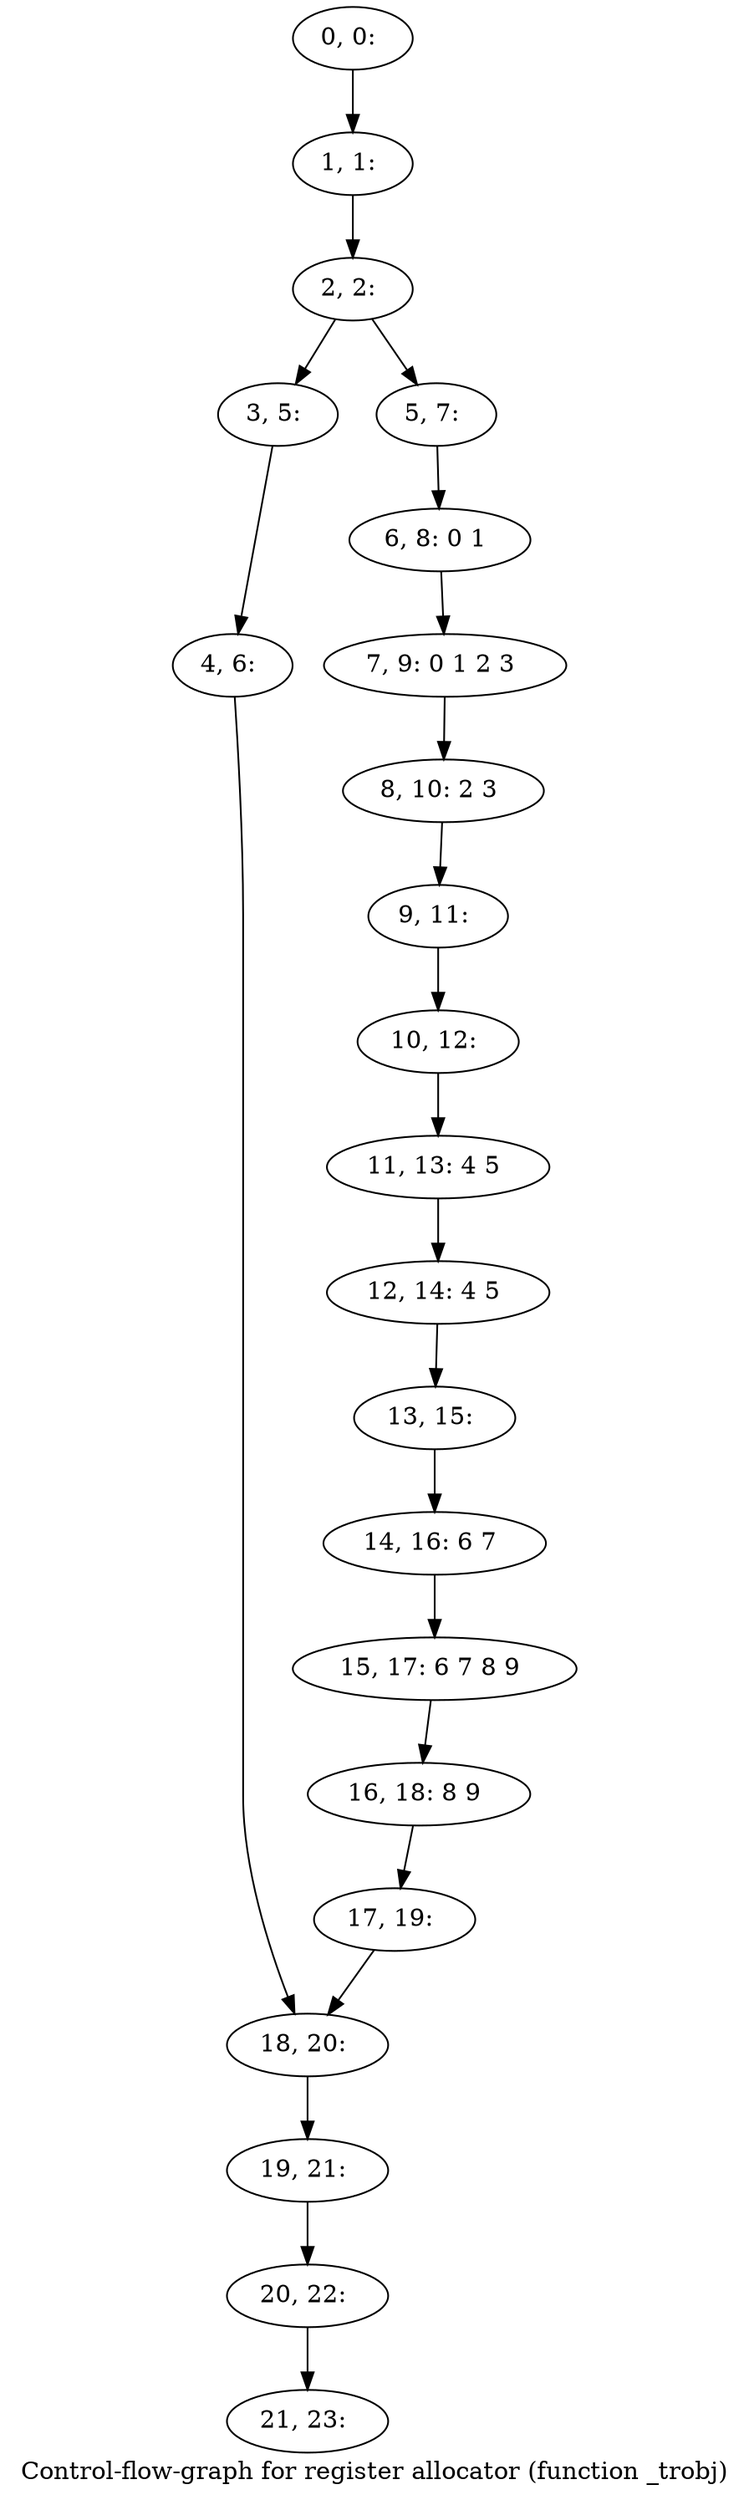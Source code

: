 digraph G {
graph [label="Control-flow-graph for register allocator (function _trobj)"]
0[label="0, 0: "];
1[label="1, 1: "];
2[label="2, 2: "];
3[label="3, 5: "];
4[label="4, 6: "];
5[label="5, 7: "];
6[label="6, 8: 0 1 "];
7[label="7, 9: 0 1 2 3 "];
8[label="8, 10: 2 3 "];
9[label="9, 11: "];
10[label="10, 12: "];
11[label="11, 13: 4 5 "];
12[label="12, 14: 4 5 "];
13[label="13, 15: "];
14[label="14, 16: 6 7 "];
15[label="15, 17: 6 7 8 9 "];
16[label="16, 18: 8 9 "];
17[label="17, 19: "];
18[label="18, 20: "];
19[label="19, 21: "];
20[label="20, 22: "];
21[label="21, 23: "];
0->1 ;
1->2 ;
2->3 ;
2->5 ;
3->4 ;
4->18 ;
5->6 ;
6->7 ;
7->8 ;
8->9 ;
9->10 ;
10->11 ;
11->12 ;
12->13 ;
13->14 ;
14->15 ;
15->16 ;
16->17 ;
17->18 ;
18->19 ;
19->20 ;
20->21 ;
}
